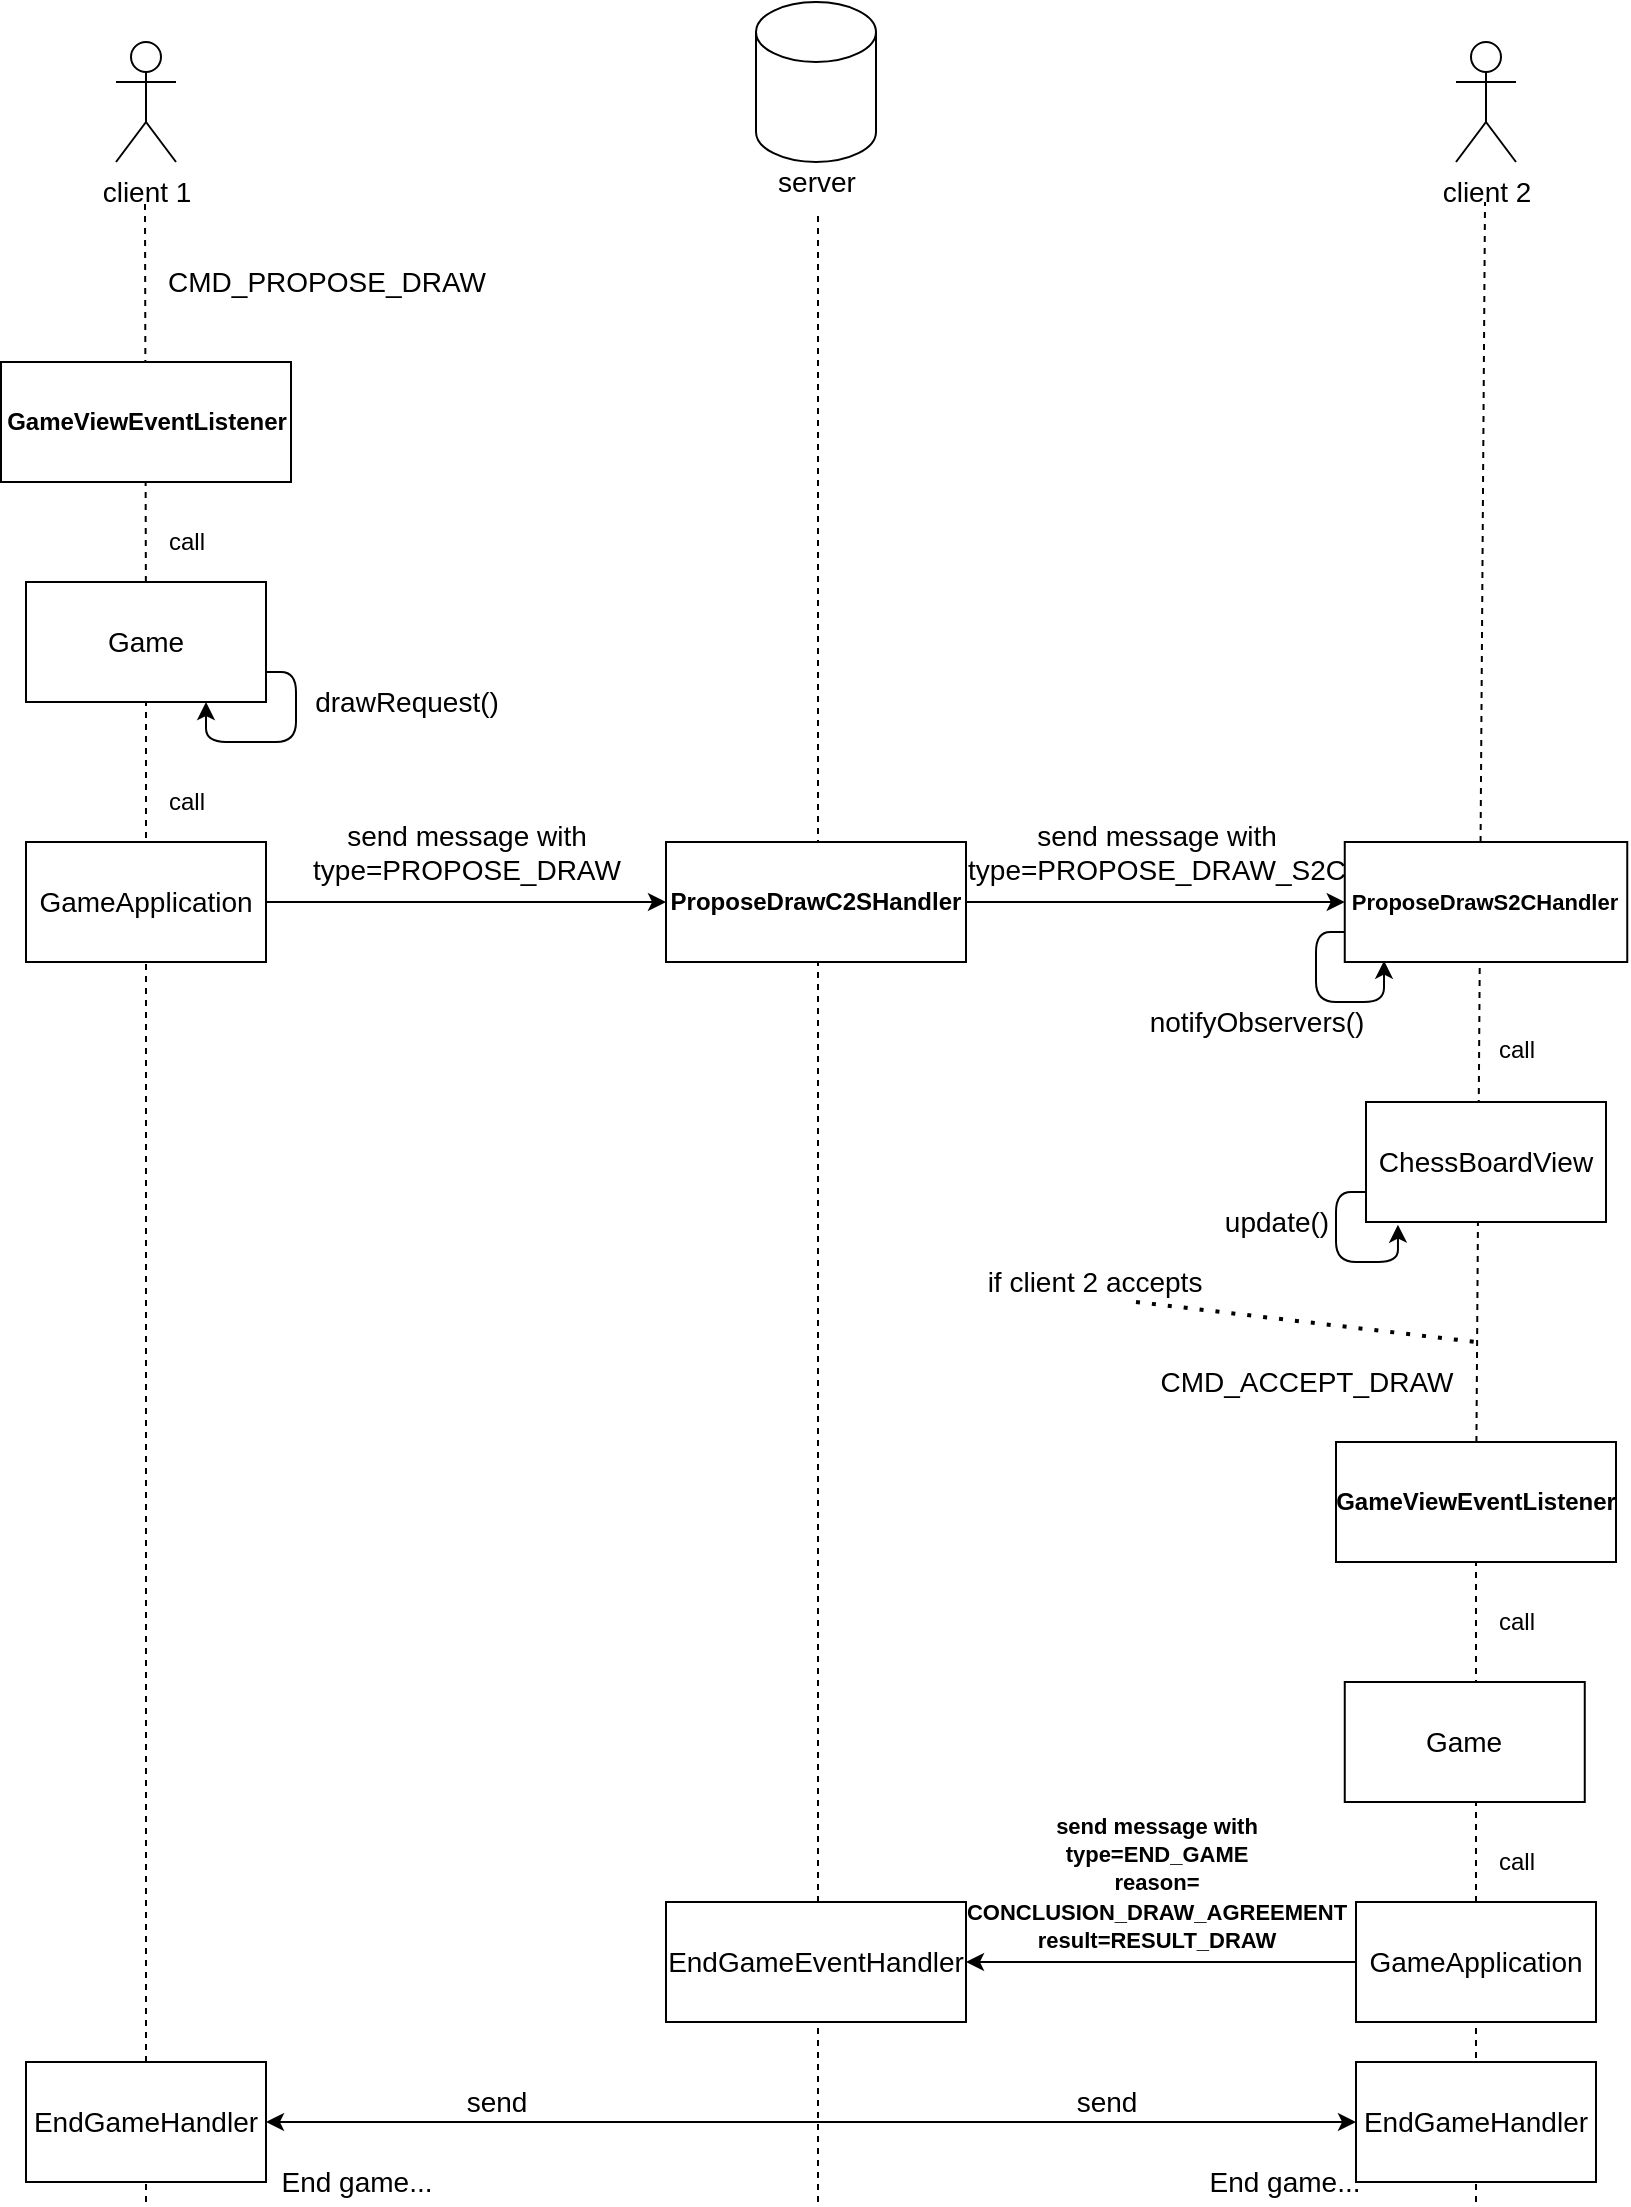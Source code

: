 <mxfile version="13.7.8" type="github">
  <diagram id="N9LqqmapOyAZEx2N89n5" name="Page-1">
    <mxGraphModel dx="2031" dy="1134" grid="1" gridSize="10" guides="1" tooltips="1" connect="1" arrows="1" fold="1" page="1" pageScale="1" pageWidth="827" pageHeight="1169" math="0" shadow="0">
      <root>
        <mxCell id="0" />
        <mxCell id="1" parent="0" />
        <mxCell id="LbgdtF4BxHfbJpCjpxdi-1" value="&lt;font style=&quot;font-size: 14px&quot;&gt;client 1&lt;/font&gt;" style="shape=umlActor;verticalLabelPosition=bottom;verticalAlign=top;html=1;outlineConnect=0;" vertex="1" parent="1">
          <mxGeometry x="70" y="80" width="30" height="60" as="geometry" />
        </mxCell>
        <mxCell id="LbgdtF4BxHfbJpCjpxdi-2" value="" style="endArrow=none;dashed=1;html=1;" edge="1" parent="1" source="LbgdtF4BxHfbJpCjpxdi-11">
          <mxGeometry width="50" height="50" relative="1" as="geometry">
            <mxPoint x="85" y="860" as="sourcePoint" />
            <mxPoint x="84.5" y="160" as="targetPoint" />
          </mxGeometry>
        </mxCell>
        <mxCell id="LbgdtF4BxHfbJpCjpxdi-3" value="" style="shape=cylinder3;whiteSpace=wrap;html=1;boundedLbl=1;backgroundOutline=1;size=15;" vertex="1" parent="1">
          <mxGeometry x="390" y="60" width="60" height="80" as="geometry" />
        </mxCell>
        <mxCell id="LbgdtF4BxHfbJpCjpxdi-4" value="&lt;font style=&quot;font-size: 14px&quot;&gt;server&lt;/font&gt;" style="text;html=1;align=center;verticalAlign=middle;resizable=0;points=[];autosize=1;" vertex="1" parent="1">
          <mxGeometry x="395" y="140" width="50" height="20" as="geometry" />
        </mxCell>
        <mxCell id="LbgdtF4BxHfbJpCjpxdi-5" value="&lt;font style=&quot;font-size: 14px&quot;&gt;client 2&lt;/font&gt;" style="shape=umlActor;verticalLabelPosition=bottom;verticalAlign=top;html=1;outlineConnect=0;" vertex="1" parent="1">
          <mxGeometry x="740" y="80" width="30" height="60" as="geometry" />
        </mxCell>
        <mxCell id="LbgdtF4BxHfbJpCjpxdi-6" value="" style="endArrow=none;dashed=1;html=1;entryX=0.52;entryY=1.2;entryDx=0;entryDy=0;entryPerimeter=0;" edge="1" parent="1" target="LbgdtF4BxHfbJpCjpxdi-4">
          <mxGeometry width="50" height="50" relative="1" as="geometry">
            <mxPoint x="421" y="1160" as="sourcePoint" />
            <mxPoint x="419.5" y="260" as="targetPoint" />
          </mxGeometry>
        </mxCell>
        <mxCell id="LbgdtF4BxHfbJpCjpxdi-8" value="" style="endArrow=none;dashed=1;html=1;" edge="1" parent="1" source="LbgdtF4BxHfbJpCjpxdi-35">
          <mxGeometry width="50" height="50" relative="1" as="geometry">
            <mxPoint x="755" y="1060" as="sourcePoint" />
            <mxPoint x="754.5" y="160" as="targetPoint" />
          </mxGeometry>
        </mxCell>
        <mxCell id="LbgdtF4BxHfbJpCjpxdi-9" value="&lt;font style=&quot;font-size: 12px&quot;&gt;&lt;b&gt;GameViewEventListener&lt;/b&gt;&lt;/font&gt;" style="rounded=0;whiteSpace=wrap;html=1;" vertex="1" parent="1">
          <mxGeometry x="12.5" y="240" width="145" height="60" as="geometry" />
        </mxCell>
        <mxCell id="LbgdtF4BxHfbJpCjpxdi-10" value="&lt;font style=&quot;font-size: 14px&quot;&gt;CMD_PROPOSE_DRAW&lt;/font&gt;" style="text;html=1;align=center;verticalAlign=middle;resizable=0;points=[];autosize=1;" vertex="1" parent="1">
          <mxGeometry x="90" y="190" width="170" height="20" as="geometry" />
        </mxCell>
        <mxCell id="LbgdtF4BxHfbJpCjpxdi-11" value="&lt;font style=&quot;font-size: 14px&quot;&gt;Game&lt;/font&gt;" style="rounded=0;whiteSpace=wrap;html=1;" vertex="1" parent="1">
          <mxGeometry x="25" y="350" width="120" height="60" as="geometry" />
        </mxCell>
        <mxCell id="LbgdtF4BxHfbJpCjpxdi-12" value="" style="endArrow=none;dashed=1;html=1;" edge="1" parent="1" source="LbgdtF4BxHfbJpCjpxdi-49" target="LbgdtF4BxHfbJpCjpxdi-11">
          <mxGeometry width="50" height="50" relative="1" as="geometry">
            <mxPoint x="85" y="1160" as="sourcePoint" />
            <mxPoint x="84.5" y="160" as="targetPoint" />
          </mxGeometry>
        </mxCell>
        <mxCell id="LbgdtF4BxHfbJpCjpxdi-13" value="" style="endArrow=classic;html=1;exitX=1;exitY=0.75;exitDx=0;exitDy=0;entryX=0.75;entryY=1;entryDx=0;entryDy=0;" edge="1" parent="1" source="LbgdtF4BxHfbJpCjpxdi-11" target="LbgdtF4BxHfbJpCjpxdi-11">
          <mxGeometry width="50" height="50" relative="1" as="geometry">
            <mxPoint x="390" y="530" as="sourcePoint" />
            <mxPoint x="130" y="450" as="targetPoint" />
            <Array as="points">
              <mxPoint x="160" y="395" />
              <mxPoint x="160" y="430" />
              <mxPoint x="115" y="430" />
            </Array>
          </mxGeometry>
        </mxCell>
        <mxCell id="LbgdtF4BxHfbJpCjpxdi-14" value="&lt;font style=&quot;font-size: 14px&quot;&gt;drawRequest()&lt;/font&gt;" style="text;html=1;align=center;verticalAlign=middle;resizable=0;points=[];autosize=1;" vertex="1" parent="1">
          <mxGeometry x="160" y="400" width="110" height="20" as="geometry" />
        </mxCell>
        <mxCell id="LbgdtF4BxHfbJpCjpxdi-15" value="&lt;font style=&quot;font-size: 14px&quot;&gt;GameApplication&lt;/font&gt;" style="rounded=0;whiteSpace=wrap;html=1;" vertex="1" parent="1">
          <mxGeometry x="25" y="480" width="120" height="60" as="geometry" />
        </mxCell>
        <mxCell id="LbgdtF4BxHfbJpCjpxdi-16" value="call" style="text;html=1;align=center;verticalAlign=middle;resizable=0;points=[];autosize=1;" vertex="1" parent="1">
          <mxGeometry x="90" y="320" width="30" height="20" as="geometry" />
        </mxCell>
        <mxCell id="LbgdtF4BxHfbJpCjpxdi-17" value="call" style="text;html=1;align=center;verticalAlign=middle;resizable=0;points=[];autosize=1;" vertex="1" parent="1">
          <mxGeometry x="90" y="450" width="30" height="20" as="geometry" />
        </mxCell>
        <mxCell id="LbgdtF4BxHfbJpCjpxdi-20" value="&lt;b&gt;ProposeDrawC2SHandler&lt;/b&gt;" style="rounded=0;whiteSpace=wrap;html=1;" vertex="1" parent="1">
          <mxGeometry x="345" y="480" width="150" height="60" as="geometry" />
        </mxCell>
        <mxCell id="LbgdtF4BxHfbJpCjpxdi-21" value="" style="endArrow=classic;html=1;exitX=1;exitY=0.5;exitDx=0;exitDy=0;entryX=0;entryY=0.5;entryDx=0;entryDy=0;" edge="1" parent="1" source="LbgdtF4BxHfbJpCjpxdi-15" target="LbgdtF4BxHfbJpCjpxdi-20">
          <mxGeometry width="50" height="50" relative="1" as="geometry">
            <mxPoint x="390" y="530" as="sourcePoint" />
            <mxPoint x="440" y="480" as="targetPoint" />
          </mxGeometry>
        </mxCell>
        <mxCell id="LbgdtF4BxHfbJpCjpxdi-22" value="&lt;font style=&quot;font-size: 14px&quot;&gt;send message with &lt;br&gt;type=PROPOSE_DRAW&lt;/font&gt;" style="text;html=1;align=center;verticalAlign=middle;resizable=0;points=[];autosize=1;" vertex="1" parent="1">
          <mxGeometry x="160" y="465" width="170" height="40" as="geometry" />
        </mxCell>
        <mxCell id="LbgdtF4BxHfbJpCjpxdi-23" value="&lt;b&gt;&lt;font style=&quot;font-size: 11px&quot;&gt;ProposeDrawS2CHandler&lt;/font&gt;&lt;/b&gt;" style="rounded=0;whiteSpace=wrap;html=1;" vertex="1" parent="1">
          <mxGeometry x="684.38" y="480" width="141.25" height="60" as="geometry" />
        </mxCell>
        <mxCell id="LbgdtF4BxHfbJpCjpxdi-24" value="" style="endArrow=classic;html=1;exitX=1;exitY=0.5;exitDx=0;exitDy=0;entryX=0;entryY=0.5;entryDx=0;entryDy=0;" edge="1" parent="1" source="LbgdtF4BxHfbJpCjpxdi-20" target="LbgdtF4BxHfbJpCjpxdi-23">
          <mxGeometry width="50" height="50" relative="1" as="geometry">
            <mxPoint x="390" y="520" as="sourcePoint" />
            <mxPoint x="440" y="470" as="targetPoint" />
          </mxGeometry>
        </mxCell>
        <mxCell id="LbgdtF4BxHfbJpCjpxdi-25" value="&lt;font style=&quot;font-size: 14px&quot;&gt;send message with&lt;br&gt;type=PROPOSE_DRAW_S2C&lt;/font&gt;" style="text;html=1;align=center;verticalAlign=middle;resizable=0;points=[];autosize=1;" vertex="1" parent="1">
          <mxGeometry x="490" y="465" width="200" height="40" as="geometry" />
        </mxCell>
        <mxCell id="LbgdtF4BxHfbJpCjpxdi-26" value="&lt;font style=&quot;font-size: 14px&quot;&gt;notifyObservers()&lt;/font&gt;" style="text;html=1;align=center;verticalAlign=middle;resizable=0;points=[];autosize=1;" vertex="1" parent="1">
          <mxGeometry x="580" y="560" width="120" height="20" as="geometry" />
        </mxCell>
        <mxCell id="LbgdtF4BxHfbJpCjpxdi-27" value="&lt;font style=&quot;font-size: 14px&quot;&gt;ChessBoardView&lt;/font&gt;" style="rounded=0;whiteSpace=wrap;html=1;" vertex="1" parent="1">
          <mxGeometry x="695" y="610" width="120" height="60" as="geometry" />
        </mxCell>
        <mxCell id="LbgdtF4BxHfbJpCjpxdi-28" value="" style="endArrow=classic;html=1;entryX=0.133;entryY=1.022;entryDx=0;entryDy=0;exitX=0;exitY=0.75;exitDx=0;exitDy=0;entryPerimeter=0;" edge="1" parent="1" source="LbgdtF4BxHfbJpCjpxdi-27" target="LbgdtF4BxHfbJpCjpxdi-27">
          <mxGeometry width="50" height="50" relative="1" as="geometry">
            <mxPoint x="695" y="640" as="sourcePoint" />
            <mxPoint x="695" y="710" as="targetPoint" />
            <Array as="points">
              <mxPoint x="680" y="655" />
              <mxPoint x="680" y="690" />
              <mxPoint x="711" y="690" />
            </Array>
          </mxGeometry>
        </mxCell>
        <mxCell id="LbgdtF4BxHfbJpCjpxdi-29" value="&lt;font style=&quot;font-size: 14px&quot;&gt;update()&lt;/font&gt;" style="text;html=1;align=center;verticalAlign=middle;resizable=0;points=[];autosize=1;" vertex="1" parent="1">
          <mxGeometry x="615" y="660" width="70" height="20" as="geometry" />
        </mxCell>
        <mxCell id="LbgdtF4BxHfbJpCjpxdi-30" value="" style="endArrow=classic;html=1;exitX=0;exitY=0.75;exitDx=0;exitDy=0;entryX=0.139;entryY=0.989;entryDx=0;entryDy=0;entryPerimeter=0;" edge="1" parent="1" source="LbgdtF4BxHfbJpCjpxdi-23" target="LbgdtF4BxHfbJpCjpxdi-23">
          <mxGeometry width="50" height="50" relative="1" as="geometry">
            <mxPoint x="390" y="720" as="sourcePoint" />
            <mxPoint x="704" y="546" as="targetPoint" />
            <Array as="points">
              <mxPoint x="670" y="525" />
              <mxPoint x="670" y="560" />
              <mxPoint x="704" y="560" />
            </Array>
          </mxGeometry>
        </mxCell>
        <mxCell id="LbgdtF4BxHfbJpCjpxdi-31" value="call" style="text;html=1;align=center;verticalAlign=middle;resizable=0;points=[];autosize=1;" vertex="1" parent="1">
          <mxGeometry x="755" y="574" width="30" height="20" as="geometry" />
        </mxCell>
        <mxCell id="LbgdtF4BxHfbJpCjpxdi-32" value="" style="endArrow=none;dashed=1;html=1;dashPattern=1 3;strokeWidth=2;" edge="1" parent="1">
          <mxGeometry width="50" height="50" relative="1" as="geometry">
            <mxPoint x="580" y="710" as="sourcePoint" />
            <mxPoint x="750" y="730" as="targetPoint" />
          </mxGeometry>
        </mxCell>
        <mxCell id="LbgdtF4BxHfbJpCjpxdi-33" value="&lt;font style=&quot;font-size: 14px&quot;&gt;if client 2 accepts&lt;/font&gt;" style="text;html=1;align=center;verticalAlign=middle;resizable=0;points=[];autosize=1;" vertex="1" parent="1">
          <mxGeometry x="499.38" y="690" width="120" height="20" as="geometry" />
        </mxCell>
        <mxCell id="LbgdtF4BxHfbJpCjpxdi-34" value="&lt;font style=&quot;font-size: 14px&quot;&gt;CMD_ACCEPT_DRAW&lt;/font&gt;" style="text;html=1;align=center;verticalAlign=middle;resizable=0;points=[];autosize=1;" vertex="1" parent="1">
          <mxGeometry x="585" y="740" width="160" height="20" as="geometry" />
        </mxCell>
        <mxCell id="LbgdtF4BxHfbJpCjpxdi-35" value="&lt;font style=&quot;font-size: 12px&quot;&gt;&lt;b&gt;GameViewEventListener&lt;/b&gt;&lt;/font&gt;" style="rounded=0;whiteSpace=wrap;html=1;" vertex="1" parent="1">
          <mxGeometry x="680" y="780" width="140" height="60" as="geometry" />
        </mxCell>
        <mxCell id="LbgdtF4BxHfbJpCjpxdi-36" value="" style="endArrow=none;dashed=1;html=1;" edge="1" parent="1" target="LbgdtF4BxHfbJpCjpxdi-35">
          <mxGeometry width="50" height="50" relative="1" as="geometry">
            <mxPoint x="750" y="1160" as="sourcePoint" />
            <mxPoint x="754.5" y="160" as="targetPoint" />
          </mxGeometry>
        </mxCell>
        <mxCell id="LbgdtF4BxHfbJpCjpxdi-37" value="&lt;font style=&quot;font-size: 14px&quot;&gt;Game&lt;/font&gt;" style="rounded=0;whiteSpace=wrap;html=1;" vertex="1" parent="1">
          <mxGeometry x="684.38" y="900" width="120" height="60" as="geometry" />
        </mxCell>
        <mxCell id="LbgdtF4BxHfbJpCjpxdi-41" value="call" style="text;html=1;align=center;verticalAlign=middle;resizable=0;points=[];autosize=1;" vertex="1" parent="1">
          <mxGeometry x="755" y="860" width="30" height="20" as="geometry" />
        </mxCell>
        <mxCell id="LbgdtF4BxHfbJpCjpxdi-42" value="call" style="text;html=1;align=center;verticalAlign=middle;resizable=0;points=[];autosize=1;" vertex="1" parent="1">
          <mxGeometry x="755" y="980" width="30" height="20" as="geometry" />
        </mxCell>
        <mxCell id="LbgdtF4BxHfbJpCjpxdi-46" style="edgeStyle=orthogonalEdgeStyle;rounded=0;orthogonalLoop=1;jettySize=auto;html=1;exitX=0;exitY=0.5;exitDx=0;exitDy=0;entryX=1;entryY=0.5;entryDx=0;entryDy=0;" edge="1" parent="1" source="LbgdtF4BxHfbJpCjpxdi-43" target="LbgdtF4BxHfbJpCjpxdi-44">
          <mxGeometry relative="1" as="geometry" />
        </mxCell>
        <mxCell id="LbgdtF4BxHfbJpCjpxdi-43" value="&lt;font style=&quot;font-size: 14px&quot;&gt;GameApplication&lt;/font&gt;" style="rounded=0;whiteSpace=wrap;html=1;" vertex="1" parent="1">
          <mxGeometry x="690" y="1010" width="120" height="60" as="geometry" />
        </mxCell>
        <mxCell id="LbgdtF4BxHfbJpCjpxdi-44" value="&lt;font style=&quot;font-size: 14px&quot;&gt;EndGameEventHandler&lt;/font&gt;" style="rounded=0;whiteSpace=wrap;html=1;" vertex="1" parent="1">
          <mxGeometry x="345" y="1010" width="150" height="60" as="geometry" />
        </mxCell>
        <mxCell id="LbgdtF4BxHfbJpCjpxdi-47" value="&lt;font style=&quot;font-size: 11px&quot;&gt;&lt;b&gt;send message with&lt;br&gt;type=END_GAME&lt;br&gt;reason=&lt;br&gt;CONCLUSION_DRAW_AGREEMENT&lt;br&gt;result=RESULT_DRAW&lt;/b&gt;&lt;/font&gt;" style="text;html=1;align=center;verticalAlign=middle;resizable=0;points=[];autosize=1;" vertex="1" parent="1">
          <mxGeometry x="485" y="960" width="210" height="80" as="geometry" />
        </mxCell>
        <mxCell id="LbgdtF4BxHfbJpCjpxdi-48" value="&lt;font style=&quot;font-size: 14px&quot;&gt;EndGameHandler&lt;/font&gt;" style="rounded=0;whiteSpace=wrap;html=1;" vertex="1" parent="1">
          <mxGeometry x="690" y="1090" width="120" height="60" as="geometry" />
        </mxCell>
        <mxCell id="LbgdtF4BxHfbJpCjpxdi-49" value="&lt;font style=&quot;font-size: 14px&quot;&gt;EndGameHandler&lt;/font&gt;" style="rounded=0;whiteSpace=wrap;html=1;" vertex="1" parent="1">
          <mxGeometry x="25" y="1090" width="120" height="60" as="geometry" />
        </mxCell>
        <mxCell id="LbgdtF4BxHfbJpCjpxdi-50" value="" style="endArrow=none;dashed=1;html=1;" edge="1" parent="1" target="LbgdtF4BxHfbJpCjpxdi-49">
          <mxGeometry width="50" height="50" relative="1" as="geometry">
            <mxPoint x="85" y="1160" as="sourcePoint" />
            <mxPoint x="85" y="410" as="targetPoint" />
          </mxGeometry>
        </mxCell>
        <mxCell id="LbgdtF4BxHfbJpCjpxdi-51" value="&lt;font style=&quot;font-size: 14px&quot;&gt;End game...&lt;/font&gt;" style="text;html=1;align=center;verticalAlign=middle;resizable=0;points=[];autosize=1;" vertex="1" parent="1">
          <mxGeometry x="145" y="1140" width="90" height="20" as="geometry" />
        </mxCell>
        <mxCell id="LbgdtF4BxHfbJpCjpxdi-52" value="&lt;font style=&quot;font-size: 14px&quot;&gt;End game...&lt;/font&gt;" style="text;html=1;align=center;verticalAlign=middle;resizable=0;points=[];autosize=1;" vertex="1" parent="1">
          <mxGeometry x="609.38" y="1140" width="90" height="20" as="geometry" />
        </mxCell>
        <mxCell id="LbgdtF4BxHfbJpCjpxdi-53" value="" style="endArrow=classic;html=1;entryX=0;entryY=0.5;entryDx=0;entryDy=0;" edge="1" parent="1" target="LbgdtF4BxHfbJpCjpxdi-48">
          <mxGeometry width="50" height="50" relative="1" as="geometry">
            <mxPoint x="420" y="1120" as="sourcePoint" />
            <mxPoint x="420" y="940" as="targetPoint" />
          </mxGeometry>
        </mxCell>
        <mxCell id="LbgdtF4BxHfbJpCjpxdi-54" value="&lt;font style=&quot;font-size: 14px&quot;&gt;send&lt;/font&gt;" style="text;html=1;align=center;verticalAlign=middle;resizable=0;points=[];autosize=1;" vertex="1" parent="1">
          <mxGeometry x="540" y="1100" width="50" height="20" as="geometry" />
        </mxCell>
        <mxCell id="LbgdtF4BxHfbJpCjpxdi-56" value="" style="endArrow=classic;html=1;entryX=1;entryY=0.5;entryDx=0;entryDy=0;" edge="1" parent="1" target="LbgdtF4BxHfbJpCjpxdi-49">
          <mxGeometry width="50" height="50" relative="1" as="geometry">
            <mxPoint x="420" y="1120" as="sourcePoint" />
            <mxPoint x="420" y="940" as="targetPoint" />
          </mxGeometry>
        </mxCell>
        <mxCell id="LbgdtF4BxHfbJpCjpxdi-57" value="&lt;font style=&quot;font-size: 14px&quot;&gt;send&lt;/font&gt;" style="text;html=1;align=center;verticalAlign=middle;resizable=0;points=[];autosize=1;" vertex="1" parent="1">
          <mxGeometry x="235" y="1100" width="50" height="20" as="geometry" />
        </mxCell>
      </root>
    </mxGraphModel>
  </diagram>
</mxfile>
